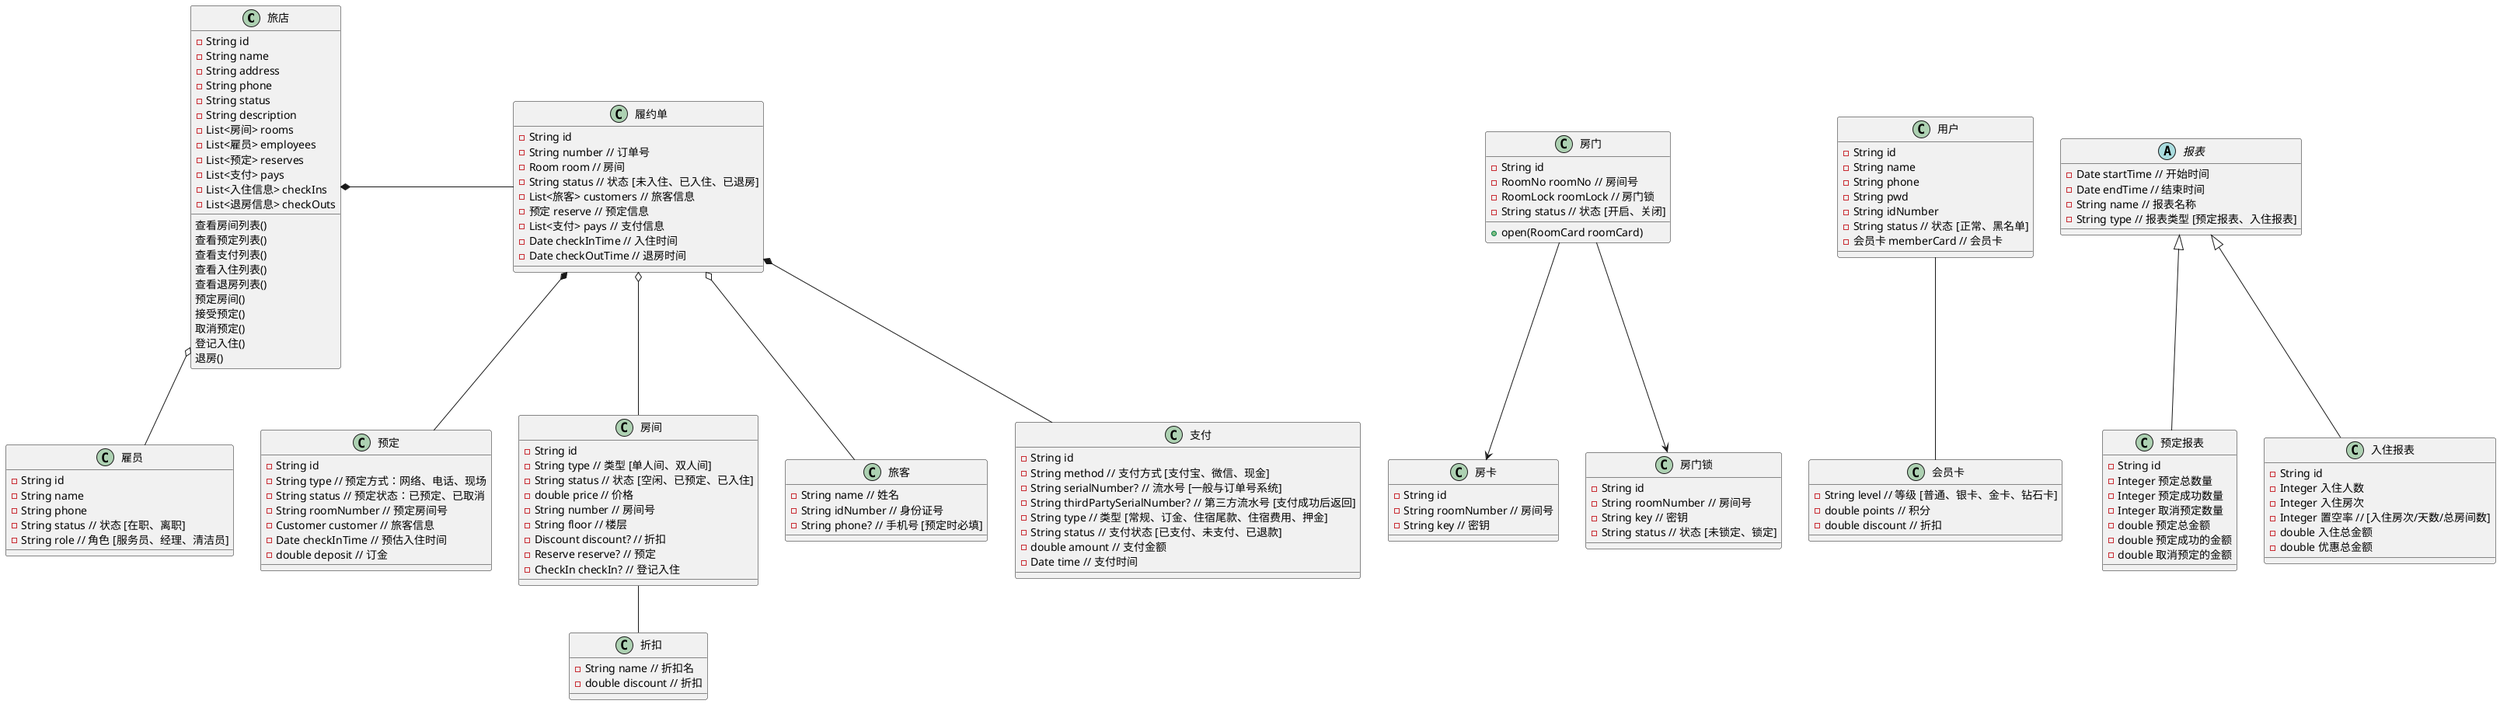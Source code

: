 @startuml
'https://plantuml.com/zh/class-diagram

class 旅店 {
    - String id
    - String name
    - String address
    - String phone
    - String status
    - String description
    - List<房间> rooms
    - List<雇员> employees
    - List<预定> reserves
    - List<支付> pays
    - List<入住信息> checkIns
    - List<退房信息> checkOuts
    查看房间列表()
    查看预定列表()
    查看支付列表()
    查看入住列表()
    查看退房列表()
    预定房间()
    接受预定()
    取消预定()
    登记入住()
    退房()
}

class 履约单 {
    - String id
    - String number // 订单号
    - Room room // 房间
    - String status // 状态 [未入住、已入住、已退房]
    - List<旅客> customers // 旅客信息
    - 预定 reserve // 预定信息
    - List<支付> pays // 支付信息
    - Date checkInTime // 入住时间
    - Date checkOutTime // 退房时间
}
履约单 *-- 预定
履约单 o-- 房间
履约单 o-- 旅客
履约单 *-- 支付
房间 -- 折扣

class 房间 {
    - String id
    - String type // 类型 [单人间、双人间]
    - String status // 状态 [空闲、已预定、已入住]
    - double price // 价格
    - String number // 房间号
    - String floor // 楼层
    - Discount discount? // 折扣
    - Reserve reserve? // 预定
    - CheckIn checkIn? // 登记入住
}

class 折扣 {
    - String name // 折扣名
    - double discount // 折扣
}

class 预定 {
    - String id
    - String type // 预定方式：网络、电话、现场
    - String status // 预定状态：已预定、已取消
    - String roomNumber // 预定房间号
    - Customer customer // 旅客信息
    - Date checkInTime // 预估入住时间
    - double deposit // 订金
}

class 支付 {
    - String id
    - String method // 支付方式 [支付宝、微信、现金]
    - String serialNumber? // 流水号 [一般与订单号系统]
    - String thirdPartySerialNumber? // 第三方流水号 [支付成功后返回]
    - String type // 类型 [常规、订金、住宿尾款、住宿费用、押金]
    - String status // 支付状态 [已支付、未支付、已退款]
    - double amount // 支付金额
    - Date time // 支付时间
}

class 旅客 {
    - String name // 姓名
    - String idNumber // 身份证号
    - String phone? // 手机号 [预定时必填]
}

class 房门 {
    - String id
    - RoomNo roomNo // 房间号
    - RoomLock roomLock // 房门锁
    - String status // 状态 [开启、关闭]
    + open(RoomCard roomCard)
}

class 房卡 {
    - String id
    - String roomNumber // 房间号
    - String key // 密钥
}

class 房门锁 {
    - String id
    - String roomNumber // 房间号
    - String key // 密钥
    - String status // 状态 [未锁定、锁定]
}
房门 --> 房卡
房门 --> 房门锁
class 雇员 {
    - String id
    - String name
    - String phone
    - String status // 状态 [在职、离职]
    - String role // 角色 [服务员、经理、清洁员]
}
旅店 o-- 雇员
旅店 *- 履约单
class 用户 {
    - String id
    - String name
    - String phone
    - String pwd
    - String idNumber
    - String status // 状态 [正常、黑名单]
    - 会员卡 memberCard // 会员卡
}

class 会员卡 {
    - String level // 等级 [普通、银卡、金卡、钻石卡]
    - double points // 积分
    - double discount // 折扣
}

用户 -- 会员卡

abstract 报表 {
    - Date startTime // 开始时间
    - Date endTime // 结束时间
    - String name // 报表名称
    - String type // 报表类型 [预定报表、入住报表]
}

class 预定报表 extends 报表 {
    - String id
    - Integer 预定总数量
    - Integer 预定成功数量
    - Integer 取消预定数量
    - double 预定总金额
    - double 预定成功的金额
    - double 取消预定的金额
}

class 入住报表 extends 报表 {
    - String id
    - Integer 入住人数
    - Integer 入住房次
    - Integer 置空率 // [入住房次/天数/总房间数]
    - double 入住总金额
    - double 优惠总金额
}
@enduml